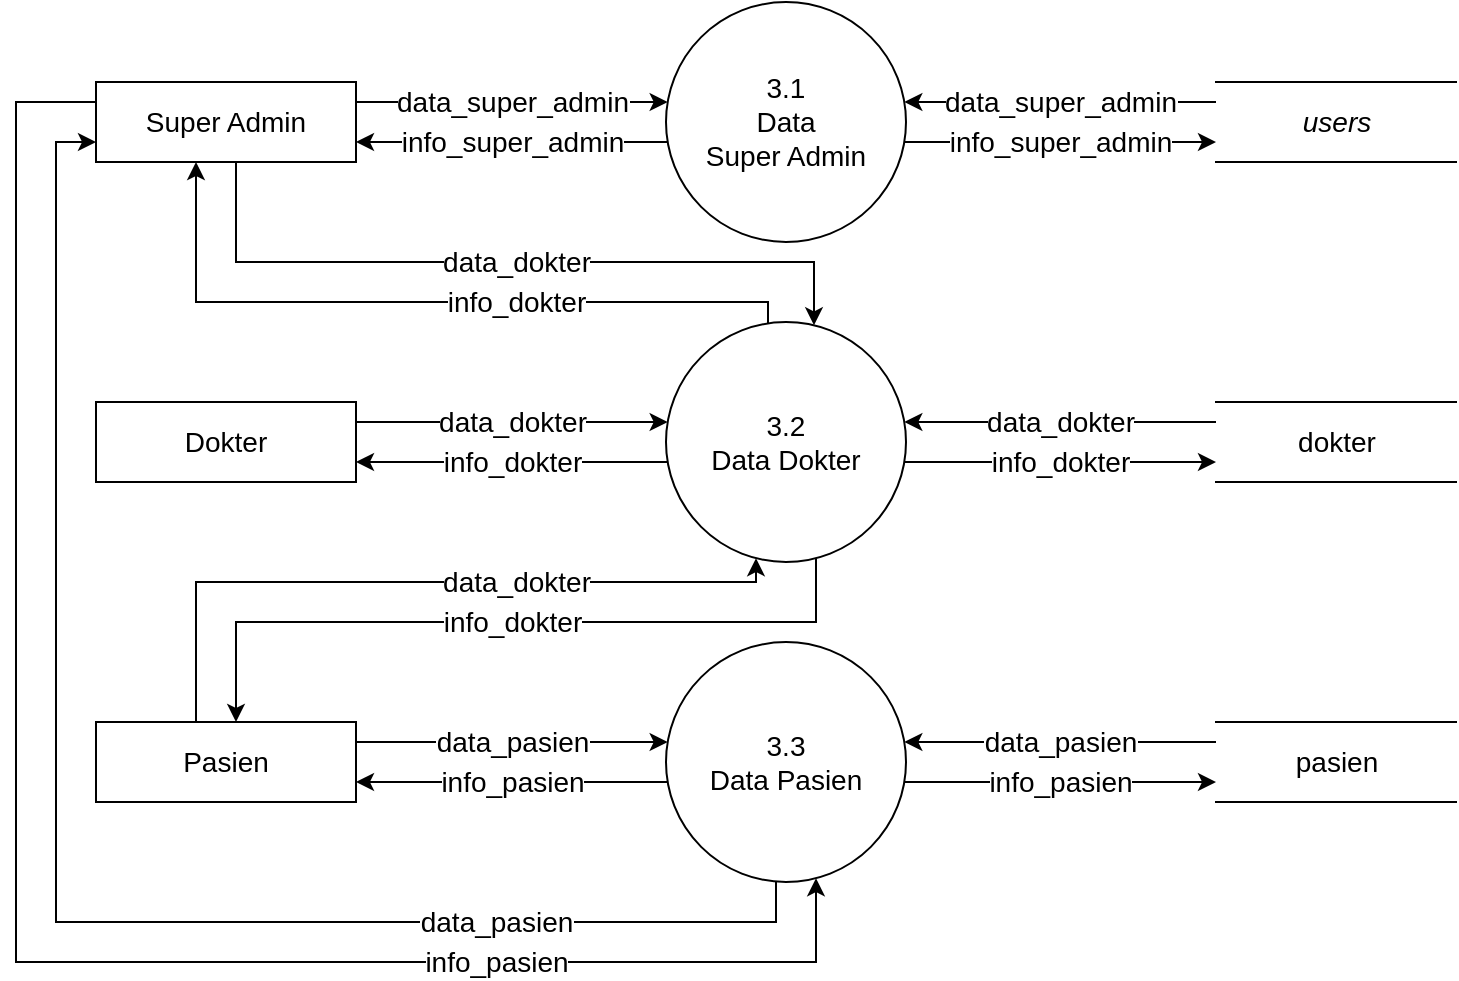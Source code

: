 <mxfile version="14.6.13" type="device"><diagram id="Rc6OxXYoEZi-hfFgIoyE" name="Page-1"><mxGraphModel dx="852" dy="494" grid="1" gridSize="10" guides="1" tooltips="1" connect="1" arrows="1" fold="1" page="1" pageScale="1" pageWidth="850" pageHeight="1100" math="0" shadow="0"><root><mxCell id="0"/><mxCell id="1" parent="0"/><mxCell id="s38WGr486lUvFhDny16M-1" value="&lt;font style=&quot;font-size: 14px;&quot;&gt;3.1&lt;br style=&quot;font-size: 14px;&quot;&gt;Data&lt;br style=&quot;font-size: 14px;&quot;&gt;Super Admin&lt;br style=&quot;font-size: 14px;&quot;&gt;&lt;/font&gt;" style="ellipse;whiteSpace=wrap;html=1;aspect=fixed;fontSize=14;" parent="1" vertex="1"><mxGeometry x="365" y="40" width="120" height="120" as="geometry"/></mxCell><mxCell id="s38WGr486lUvFhDny16M-4" value="data_super_admin" style="edgeStyle=orthogonalEdgeStyle;rounded=0;orthogonalLoop=1;jettySize=auto;html=1;exitX=1;exitY=0.25;exitDx=0;exitDy=0;fontSize=14;" parent="1" source="s38WGr486lUvFhDny16M-2" target="s38WGr486lUvFhDny16M-1" edge="1"><mxGeometry relative="1" as="geometry"><Array as="points"><mxPoint x="330" y="90"/><mxPoint x="330" y="90"/></Array></mxGeometry></mxCell><mxCell id="ZvoMpwTXbveDmMynlcxl-1" value="info_super_admin" style="edgeStyle=orthogonalEdgeStyle;rounded=0;orthogonalLoop=1;jettySize=auto;html=1;entryX=1;entryY=0.75;entryDx=0;entryDy=0;fontSize=14;" parent="1" source="s38WGr486lUvFhDny16M-1" target="s38WGr486lUvFhDny16M-2" edge="1"><mxGeometry relative="1" as="geometry"><Array as="points"><mxPoint x="320" y="110"/><mxPoint x="320" y="110"/></Array></mxGeometry></mxCell><mxCell id="ZvoMpwTXbveDmMynlcxl-8" value="data_dokter" style="edgeStyle=orthogonalEdgeStyle;rounded=0;orthogonalLoop=1;jettySize=auto;html=1;fontSize=14;" parent="1" source="s38WGr486lUvFhDny16M-2" target="ZvoMpwTXbveDmMynlcxl-2" edge="1"><mxGeometry x="0.025" relative="1" as="geometry"><Array as="points"><mxPoint x="150" y="170"/><mxPoint x="439" y="170"/></Array><mxPoint as="offset"/></mxGeometry></mxCell><mxCell id="ZvoMpwTXbveDmMynlcxl-9" value="info_dokter" style="edgeStyle=orthogonalEdgeStyle;rounded=0;orthogonalLoop=1;jettySize=auto;html=1;fontSize=14;" parent="1" source="ZvoMpwTXbveDmMynlcxl-2" target="s38WGr486lUvFhDny16M-2" edge="1"><mxGeometry x="-0.255" relative="1" as="geometry"><Array as="points"><mxPoint x="416" y="190"/><mxPoint x="130" y="190"/></Array><mxPoint as="offset"/></mxGeometry></mxCell><mxCell id="ZvoMpwTXbveDmMynlcxl-11" value="info_pasien" style="edgeStyle=orthogonalEdgeStyle;rounded=0;orthogonalLoop=1;jettySize=auto;html=1;exitX=0;exitY=0.25;exitDx=0;exitDy=0;fontSize=14;" parent="1" source="s38WGr486lUvFhDny16M-2" target="ZvoMpwTXbveDmMynlcxl-3" edge="1"><mxGeometry x="0.557" relative="1" as="geometry"><Array as="points"><mxPoint x="40" y="90"/><mxPoint x="40" y="520"/><mxPoint x="440" y="520"/></Array><mxPoint as="offset"/></mxGeometry></mxCell><mxCell id="ZvoMpwTXbveDmMynlcxl-12" value="data_pasien" style="edgeStyle=orthogonalEdgeStyle;rounded=0;orthogonalLoop=1;jettySize=auto;html=1;entryX=0;entryY=0.75;entryDx=0;entryDy=0;fontSize=14;" parent="1" source="ZvoMpwTXbveDmMynlcxl-3" target="s38WGr486lUvFhDny16M-2" edge="1"><mxGeometry x="-0.595" relative="1" as="geometry"><Array as="points"><mxPoint x="420" y="500"/><mxPoint x="60" y="500"/><mxPoint x="60" y="110"/></Array><mxPoint as="offset"/></mxGeometry></mxCell><mxCell id="s38WGr486lUvFhDny16M-2" value="Super Admin" style="rounded=0;whiteSpace=wrap;html=1;fontSize=14;" parent="1" vertex="1"><mxGeometry x="80" y="80" width="130" height="40" as="geometry"/></mxCell><mxCell id="ZvoMpwTXbveDmMynlcxl-6" value="data_pasien" style="edgeStyle=orthogonalEdgeStyle;rounded=0;orthogonalLoop=1;jettySize=auto;html=1;exitX=1;exitY=0.25;exitDx=0;exitDy=0;fontSize=14;" parent="1" source="s38WGr486lUvFhDny16M-3" target="ZvoMpwTXbveDmMynlcxl-3" edge="1"><mxGeometry relative="1" as="geometry"><Array as="points"><mxPoint x="330" y="410"/><mxPoint x="330" y="410"/></Array></mxGeometry></mxCell><mxCell id="ZvoMpwTXbveDmMynlcxl-7" value="info_pasien" style="edgeStyle=orthogonalEdgeStyle;rounded=0;orthogonalLoop=1;jettySize=auto;html=1;entryX=1;entryY=0.75;entryDx=0;entryDy=0;fontSize=14;" parent="1" source="ZvoMpwTXbveDmMynlcxl-3" target="s38WGr486lUvFhDny16M-3" edge="1"><mxGeometry relative="1" as="geometry"><Array as="points"><mxPoint x="320" y="430"/><mxPoint x="320" y="430"/></Array></mxGeometry></mxCell><mxCell id="ZvoMpwTXbveDmMynlcxl-13" value="data_dokter" style="edgeStyle=orthogonalEdgeStyle;rounded=0;orthogonalLoop=1;jettySize=auto;html=1;exitX=0.25;exitY=0;exitDx=0;exitDy=0;fontSize=14;" parent="1" source="s38WGr486lUvFhDny16M-3" target="ZvoMpwTXbveDmMynlcxl-2" edge="1"><mxGeometry x="0.305" relative="1" as="geometry"><Array as="points"><mxPoint x="130" y="400"/><mxPoint x="130" y="330"/><mxPoint x="410" y="330"/></Array><mxPoint as="offset"/></mxGeometry></mxCell><mxCell id="ZvoMpwTXbveDmMynlcxl-14" value="info_dokter" style="edgeStyle=orthogonalEdgeStyle;rounded=0;orthogonalLoop=1;jettySize=auto;html=1;fontSize=14;" parent="1" source="ZvoMpwTXbveDmMynlcxl-2" target="s38WGr486lUvFhDny16M-3" edge="1"><mxGeometry x="-0.014" relative="1" as="geometry"><Array as="points"><mxPoint x="440" y="350"/><mxPoint x="150" y="350"/></Array><mxPoint as="offset"/></mxGeometry></mxCell><mxCell id="s38WGr486lUvFhDny16M-3" value="Pasien" style="rounded=0;whiteSpace=wrap;html=1;fontSize=14;" parent="1" vertex="1"><mxGeometry x="80" y="400" width="130" height="40" as="geometry"/></mxCell><mxCell id="ZvoMpwTXbveDmMynlcxl-4" value="data_dokter" style="edgeStyle=orthogonalEdgeStyle;rounded=0;orthogonalLoop=1;jettySize=auto;html=1;exitX=1;exitY=0.25;exitDx=0;exitDy=0;fontSize=14;" parent="1" source="7jFcA3zkuIVFiPS_3Hs9-1" target="ZvoMpwTXbveDmMynlcxl-2" edge="1"><mxGeometry relative="1" as="geometry"><Array as="points"><mxPoint x="330" y="250"/><mxPoint x="330" y="250"/></Array></mxGeometry></mxCell><mxCell id="ZvoMpwTXbveDmMynlcxl-5" value="info_dokter" style="edgeStyle=orthogonalEdgeStyle;rounded=0;orthogonalLoop=1;jettySize=auto;html=1;entryX=1;entryY=0.75;entryDx=0;entryDy=0;fontSize=14;" parent="1" source="ZvoMpwTXbveDmMynlcxl-2" target="7jFcA3zkuIVFiPS_3Hs9-1" edge="1"><mxGeometry relative="1" as="geometry"><Array as="points"><mxPoint x="320" y="270"/><mxPoint x="320" y="270"/></Array></mxGeometry></mxCell><mxCell id="7jFcA3zkuIVFiPS_3Hs9-1" value="Dokter" style="rounded=0;whiteSpace=wrap;html=1;fontSize=14;" parent="1" vertex="1"><mxGeometry x="80" y="240" width="130" height="40" as="geometry"/></mxCell><mxCell id="ZvoMpwTXbveDmMynlcxl-2" value="&lt;font style=&quot;font-size: 14px;&quot;&gt;3.2&lt;br style=&quot;font-size: 14px;&quot;&gt;Data Dokter&lt;br style=&quot;font-size: 14px;&quot;&gt;&lt;/font&gt;" style="ellipse;whiteSpace=wrap;html=1;aspect=fixed;fontSize=14;" parent="1" vertex="1"><mxGeometry x="365" y="200" width="120" height="120" as="geometry"/></mxCell><mxCell id="ZvoMpwTXbveDmMynlcxl-3" value="&lt;font style=&quot;font-size: 14px;&quot;&gt;3.3&lt;br style=&quot;font-size: 14px;&quot;&gt;Data Pasien&lt;br style=&quot;font-size: 14px;&quot;&gt;&lt;/font&gt;" style="ellipse;whiteSpace=wrap;html=1;aspect=fixed;fontSize=14;" parent="1" vertex="1"><mxGeometry x="365" y="360" width="120" height="120" as="geometry"/></mxCell><mxCell id="ZvoMpwTXbveDmMynlcxl-22" value="data_super_admin" style="edgeStyle=orthogonalEdgeStyle;rounded=0;orthogonalLoop=1;jettySize=auto;html=1;exitX=0;exitY=0.25;exitDx=0;exitDy=0;fontSize=14;" parent="1" source="ZvoMpwTXbveDmMynlcxl-15" target="s38WGr486lUvFhDny16M-1" edge="1"><mxGeometry relative="1" as="geometry"><Array as="points"><mxPoint x="520" y="90"/><mxPoint x="520" y="90"/></Array></mxGeometry></mxCell><mxCell id="ZvoMpwTXbveDmMynlcxl-23" value="info_super_admin" style="edgeStyle=orthogonalEdgeStyle;rounded=0;orthogonalLoop=1;jettySize=auto;html=1;entryX=0;entryY=0.75;entryDx=0;entryDy=0;fontSize=14;" parent="1" source="s38WGr486lUvFhDny16M-1" target="ZvoMpwTXbveDmMynlcxl-15" edge="1"><mxGeometry relative="1" as="geometry"><Array as="points"><mxPoint x="520" y="110"/><mxPoint x="520" y="110"/></Array></mxGeometry></mxCell><mxCell id="ZvoMpwTXbveDmMynlcxl-15" value="&lt;i style=&quot;font-size: 14px;&quot;&gt;users&lt;/i&gt;" style="html=1;dashed=0;whitespace=wrap;shape=partialRectangle;right=0;left=0;fontSize=14;" parent="1" vertex="1"><mxGeometry x="640" y="80" width="120" height="40" as="geometry"/></mxCell><mxCell id="ZvoMpwTXbveDmMynlcxl-18" value="data_pasien" style="edgeStyle=orthogonalEdgeStyle;rounded=0;orthogonalLoop=1;jettySize=auto;html=1;exitX=0;exitY=0.25;exitDx=0;exitDy=0;fontSize=14;" parent="1" source="ZvoMpwTXbveDmMynlcxl-16" target="ZvoMpwTXbveDmMynlcxl-3" edge="1"><mxGeometry relative="1" as="geometry"><Array as="points"><mxPoint x="530" y="410"/><mxPoint x="530" y="410"/></Array></mxGeometry></mxCell><mxCell id="ZvoMpwTXbveDmMynlcxl-19" value="info_pasien" style="edgeStyle=orthogonalEdgeStyle;rounded=0;orthogonalLoop=1;jettySize=auto;html=1;entryX=0;entryY=0.75;entryDx=0;entryDy=0;fontSize=14;" parent="1" source="ZvoMpwTXbveDmMynlcxl-3" target="ZvoMpwTXbveDmMynlcxl-16" edge="1"><mxGeometry relative="1" as="geometry"><Array as="points"><mxPoint x="520" y="430"/><mxPoint x="520" y="430"/></Array></mxGeometry></mxCell><mxCell id="ZvoMpwTXbveDmMynlcxl-16" value="pasien" style="html=1;dashed=0;whitespace=wrap;shape=partialRectangle;right=0;left=0;fontSize=14;" parent="1" vertex="1"><mxGeometry x="640" y="400" width="120" height="40" as="geometry"/></mxCell><mxCell id="ZvoMpwTXbveDmMynlcxl-20" value="data_dokter" style="edgeStyle=orthogonalEdgeStyle;rounded=0;orthogonalLoop=1;jettySize=auto;html=1;exitX=0;exitY=0.25;exitDx=0;exitDy=0;fontSize=14;" parent="1" source="ZvoMpwTXbveDmMynlcxl-17" target="ZvoMpwTXbveDmMynlcxl-2" edge="1"><mxGeometry relative="1" as="geometry"><Array as="points"><mxPoint x="530" y="250"/><mxPoint x="530" y="250"/></Array></mxGeometry></mxCell><mxCell id="ZvoMpwTXbveDmMynlcxl-21" value="info_dokter" style="edgeStyle=orthogonalEdgeStyle;rounded=0;orthogonalLoop=1;jettySize=auto;html=1;entryX=0;entryY=0.75;entryDx=0;entryDy=0;fontSize=14;" parent="1" source="ZvoMpwTXbveDmMynlcxl-2" target="ZvoMpwTXbveDmMynlcxl-17" edge="1"><mxGeometry relative="1" as="geometry"><Array as="points"><mxPoint x="530" y="270"/><mxPoint x="530" y="270"/></Array></mxGeometry></mxCell><mxCell id="ZvoMpwTXbveDmMynlcxl-17" value="dokter" style="html=1;dashed=0;whitespace=wrap;shape=partialRectangle;right=0;left=0;fontSize=14;" parent="1" vertex="1"><mxGeometry x="640" y="240" width="120" height="40" as="geometry"/></mxCell></root></mxGraphModel></diagram></mxfile>